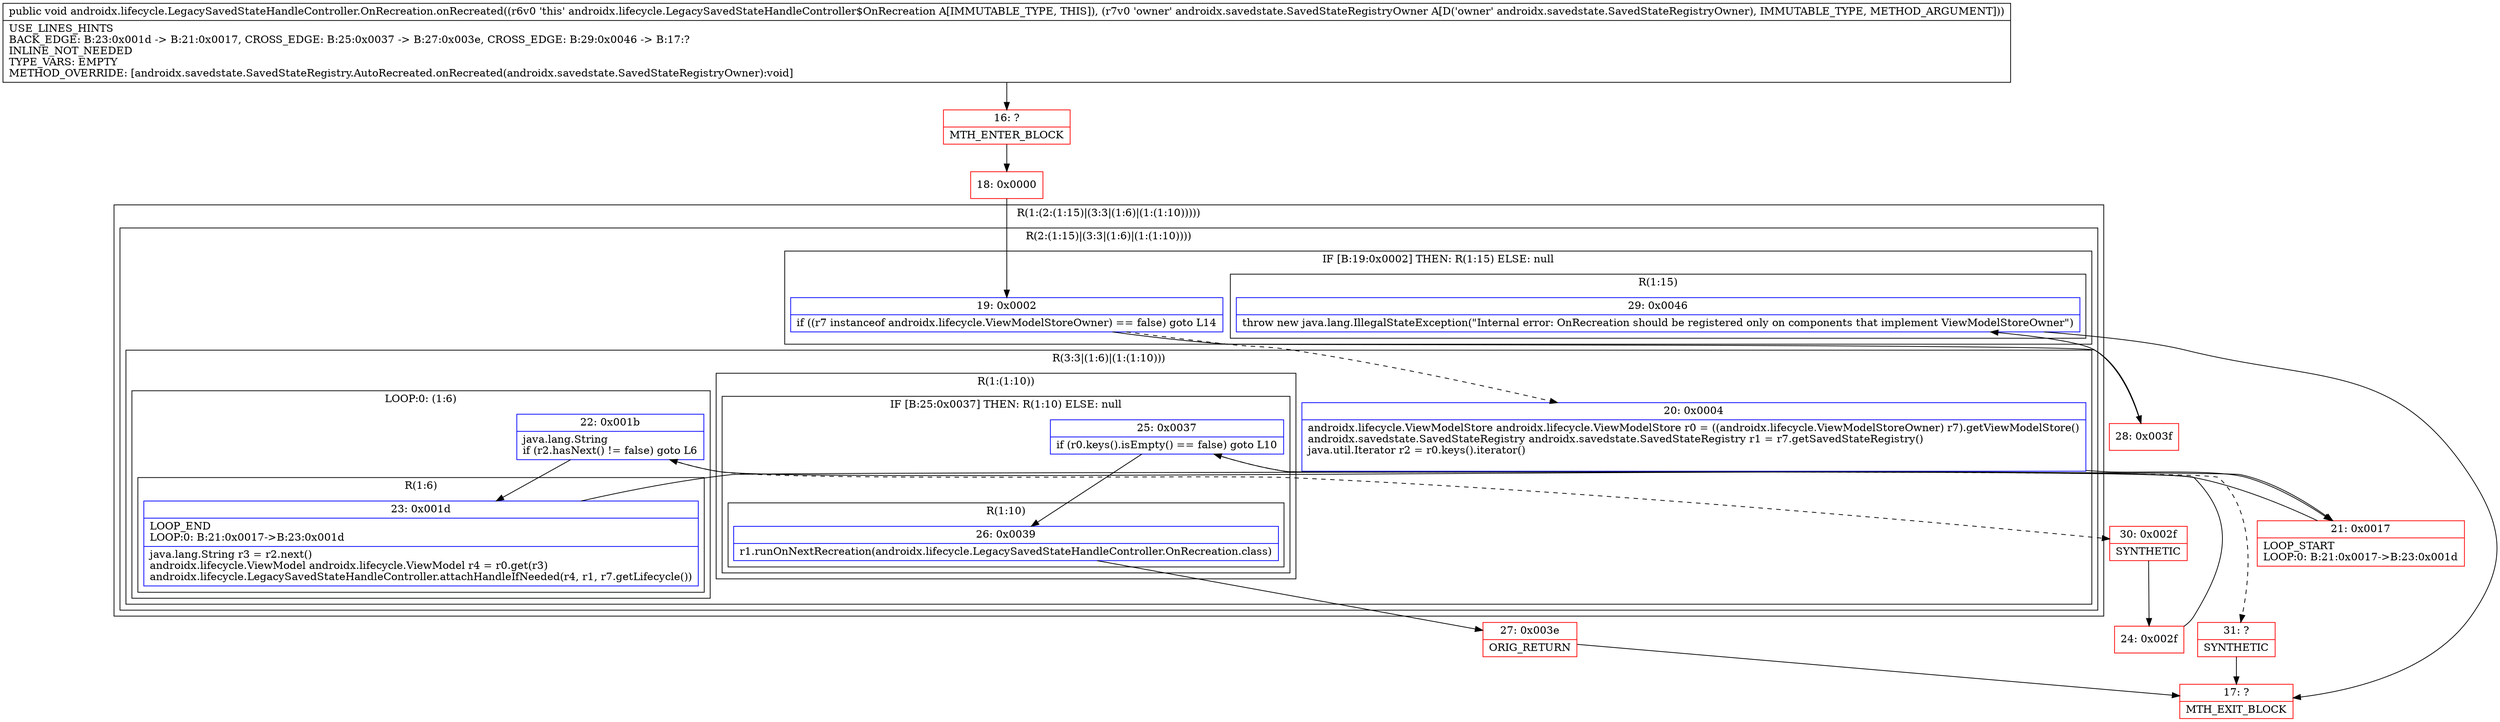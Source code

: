 digraph "CFG forandroidx.lifecycle.LegacySavedStateHandleController.OnRecreation.onRecreated(Landroidx\/savedstate\/SavedStateRegistryOwner;)V" {
subgraph cluster_Region_678820691 {
label = "R(1:(2:(1:15)|(3:3|(1:6)|(1:(1:10)))))";
node [shape=record,color=blue];
subgraph cluster_Region_1525414399 {
label = "R(2:(1:15)|(3:3|(1:6)|(1:(1:10))))";
node [shape=record,color=blue];
subgraph cluster_IfRegion_583071767 {
label = "IF [B:19:0x0002] THEN: R(1:15) ELSE: null";
node [shape=record,color=blue];
Node_19 [shape=record,label="{19\:\ 0x0002|if ((r7 instanceof androidx.lifecycle.ViewModelStoreOwner) == false) goto L14\l}"];
subgraph cluster_Region_1851227721 {
label = "R(1:15)";
node [shape=record,color=blue];
Node_29 [shape=record,label="{29\:\ 0x0046|throw new java.lang.IllegalStateException(\"Internal error: OnRecreation should be registered only on components that implement ViewModelStoreOwner\")\l}"];
}
}
subgraph cluster_Region_837615970 {
label = "R(3:3|(1:6)|(1:(1:10)))";
node [shape=record,color=blue];
Node_20 [shape=record,label="{20\:\ 0x0004|androidx.lifecycle.ViewModelStore androidx.lifecycle.ViewModelStore r0 = ((androidx.lifecycle.ViewModelStoreOwner) r7).getViewModelStore()\landroidx.savedstate.SavedStateRegistry androidx.savedstate.SavedStateRegistry r1 = r7.getSavedStateRegistry()\ljava.util.Iterator r2 = r0.keys().iterator()\l\l}"];
subgraph cluster_LoopRegion_1769979827 {
label = "LOOP:0: (1:6)";
node [shape=record,color=blue];
Node_22 [shape=record,label="{22\:\ 0x001b|java.lang.String \lif (r2.hasNext() != false) goto L6\l}"];
subgraph cluster_Region_1978013996 {
label = "R(1:6)";
node [shape=record,color=blue];
Node_23 [shape=record,label="{23\:\ 0x001d|LOOP_END\lLOOP:0: B:21:0x0017\-\>B:23:0x001d\l|java.lang.String r3 = r2.next()\landroidx.lifecycle.ViewModel androidx.lifecycle.ViewModel r4 = r0.get(r3)\landroidx.lifecycle.LegacySavedStateHandleController.attachHandleIfNeeded(r4, r1, r7.getLifecycle())\l}"];
}
}
subgraph cluster_Region_1826522978 {
label = "R(1:(1:10))";
node [shape=record,color=blue];
subgraph cluster_IfRegion_1329074923 {
label = "IF [B:25:0x0037] THEN: R(1:10) ELSE: null";
node [shape=record,color=blue];
Node_25 [shape=record,label="{25\:\ 0x0037|if (r0.keys().isEmpty() == false) goto L10\l}"];
subgraph cluster_Region_990668337 {
label = "R(1:10)";
node [shape=record,color=blue];
Node_26 [shape=record,label="{26\:\ 0x0039|r1.runOnNextRecreation(androidx.lifecycle.LegacySavedStateHandleController.OnRecreation.class)\l}"];
}
}
}
}
}
}
Node_16 [shape=record,color=red,label="{16\:\ ?|MTH_ENTER_BLOCK\l}"];
Node_18 [shape=record,color=red,label="{18\:\ 0x0000}"];
Node_21 [shape=record,color=red,label="{21\:\ 0x0017|LOOP_START\lLOOP:0: B:21:0x0017\-\>B:23:0x001d\l}"];
Node_30 [shape=record,color=red,label="{30\:\ 0x002f|SYNTHETIC\l}"];
Node_24 [shape=record,color=red,label="{24\:\ 0x002f}"];
Node_27 [shape=record,color=red,label="{27\:\ 0x003e|ORIG_RETURN\l}"];
Node_17 [shape=record,color=red,label="{17\:\ ?|MTH_EXIT_BLOCK\l}"];
Node_31 [shape=record,color=red,label="{31\:\ ?|SYNTHETIC\l}"];
Node_28 [shape=record,color=red,label="{28\:\ 0x003f}"];
MethodNode[shape=record,label="{public void androidx.lifecycle.LegacySavedStateHandleController.OnRecreation.onRecreated((r6v0 'this' androidx.lifecycle.LegacySavedStateHandleController$OnRecreation A[IMMUTABLE_TYPE, THIS]), (r7v0 'owner' androidx.savedstate.SavedStateRegistryOwner A[D('owner' androidx.savedstate.SavedStateRegistryOwner), IMMUTABLE_TYPE, METHOD_ARGUMENT]))  | USE_LINES_HINTS\lBACK_EDGE: B:23:0x001d \-\> B:21:0x0017, CROSS_EDGE: B:25:0x0037 \-\> B:27:0x003e, CROSS_EDGE: B:29:0x0046 \-\> B:17:?\lINLINE_NOT_NEEDED\lTYPE_VARS: EMPTY\lMETHOD_OVERRIDE: [androidx.savedstate.SavedStateRegistry.AutoRecreated.onRecreated(androidx.savedstate.SavedStateRegistryOwner):void]\l}"];
MethodNode -> Node_16;Node_19 -> Node_20[style=dashed];
Node_19 -> Node_28;
Node_29 -> Node_17;
Node_20 -> Node_21;
Node_22 -> Node_23;
Node_22 -> Node_30[style=dashed];
Node_23 -> Node_21;
Node_25 -> Node_26;
Node_25 -> Node_31[style=dashed];
Node_26 -> Node_27;
Node_16 -> Node_18;
Node_18 -> Node_19;
Node_21 -> Node_22;
Node_30 -> Node_24;
Node_24 -> Node_25;
Node_27 -> Node_17;
Node_31 -> Node_17;
Node_28 -> Node_29;
}

